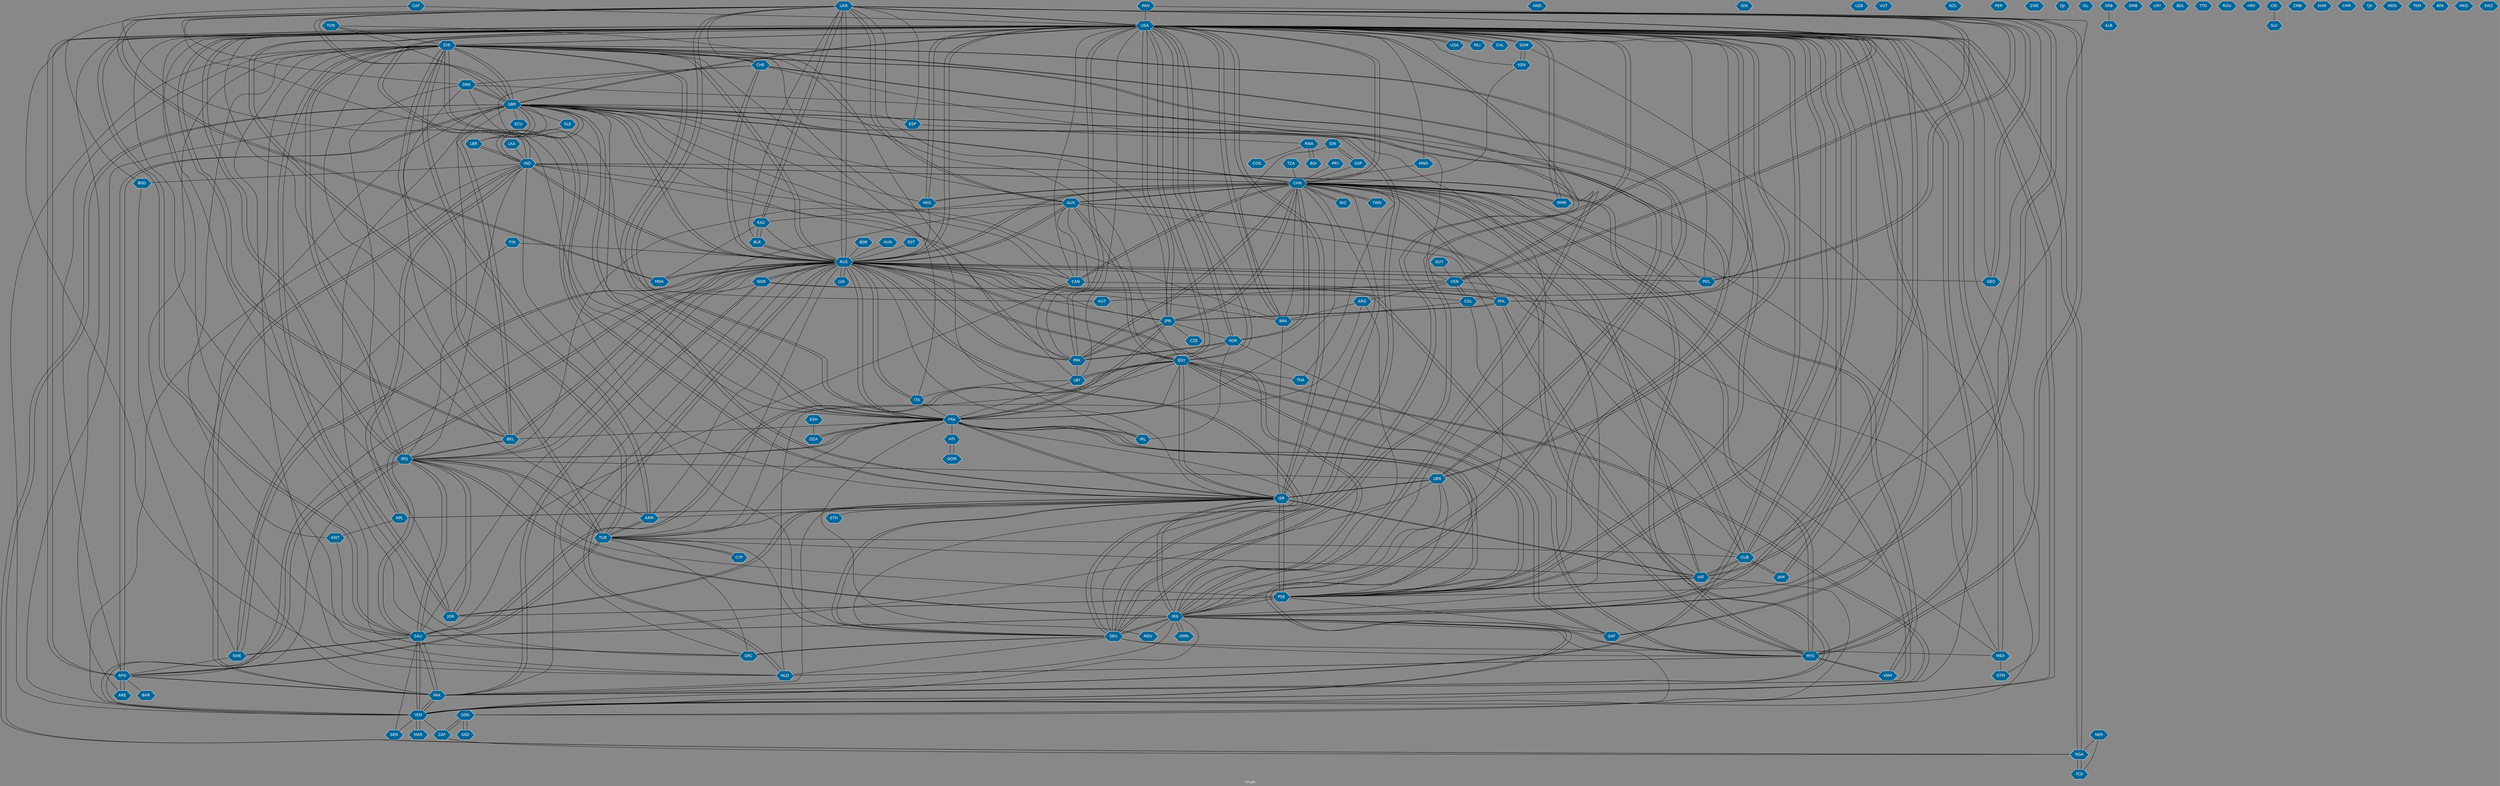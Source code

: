 // Countries together in item graph
graph {
	graph [bgcolor="#888888" fontcolor=white fontsize=12 label="Graph" outputorder=edgesfirst overlap=prism]
	node [color=white fillcolor="#006699" fontcolor=white fontname=Helvetica shape=hexagon style=filled]
	edge [arrowhead=open color=black fontcolor=white fontname=Courier fontsize=12]
		UKR [label=UKR]
		SYR [label=SYR]
		CHN [label=CHN]
		USA [label=USA]
		ISR [label=ISR]
		IRL [label=IRL]
		GRC [label=GRC]
		AUS [label=AUS]
		HKG [label=HKG]
		FRA [label=FRA]
		HTI [label=HTI]
		DOM [label=DOM]
		RUS [label=RUS]
		IND [label=IND]
		GBR [label=GBR]
		PAK [label=PAK]
		PRK [label=PRK]
		AFG [label=AFG]
		PSE [label=PSE]
		IRN [label=IRN]
		DEU [label=DEU]
		TUN [label=TUN]
		TUR [label=TUR]
		JOR [label=JOR]
		KEN [label=KEN]
		NPL [label=NPL]
		JPN [label=JPN]
		ITA [label=ITA]
		UGA [label=UGA]
		MYS [label=MYS]
		IRQ [label=IRQ]
		MEX [label=MEX]
		SOM [label=SOM]
		VAT [label=VAT]
		THA [label=THA]
		AUT [label=AUT]
		YEM [label=YEM]
		SAU [label=SAU]
		SEN [label=SEN]
		MMR [label=MMR]
		CAF [label=CAF]
		QAT [label=QAT]
		CAN [label=CAN]
		EGY [label=EGY]
		HND [label=HND]
		BGD [label=BGD]
		CUB [label=CUB]
		JAM [label=JAM]
		BRA [label=BRA]
		NGA [label=NGA]
		BEL [label=BEL]
		NLD [label=NLD]
		KOR [label=KOR]
		LBN [label=LBN]
		VEN [label=VEN]
		COL [label=COL]
		MNG [label=MNG]
		PHL [label=PHL]
		POL [label=POL]
		ETH [label=ETH]
		ARE [label=ARE]
		GIN [label=GIN]
		SGP [label=SGP]
		MDV [label=MDV]
		SSD [label=SSD]
		SDN [label=SDN]
		ARM [label=ARM]
		VNM [label=VNM]
		LBY [label=LBY]
		UZB [label=UZB]
		VUT [label=VUT]
		NZL [label=NZL]
		TWN [label=TWN]
		MAR [label=MAR]
		LBR [label=LBR]
		ZAF [label=ZAF]
		PER [label=PER]
		DNK [label=DNK]
		GEO [label=GEO]
		BDI [label=BDI]
		ESP [label=ESP]
		ZWE [label=ZWE]
		SWE [label=SWE]
		IDN [label=IDN]
		DJI [label=DJI]
		SLE [label=SLE]
		LVA [label=LVA]
		ISL [label=ISL]
		OMN [label=OMN]
		BGR [label=BGR]
		CHE [label=CHE]
		ECU [label=ECU]
		FIN [label=FIN]
		SRB [label=SRB]
		ALB [label=ALB]
		ARG [label=ARG]
		COG [label=COG]
		HUN [label=HUN]
		RWA [label=RWA]
		KWT [label=KWT]
		GMB [label=GMB]
		KAZ [label=KAZ]
		BLR [label=BLR]
		NOR [label=NOR]
		GTM [label=GTM]
		URY [label=URY]
		DZA [label=DZA]
		MLI [label=MLI]
		PRY [label=PRY]
		CHL [label=CHL]
		LKA [label=LKA]
		BOL [label=BOL]
		GUY [label=GUY]
		MDA [label=MDA]
		BHR [label=BHR]
		CZE [label=CZE]
		TTO [label=TTO]
		ROU [label=ROU]
		HRV [label=HRV]
		CYP [label=CYP]
		SLV [label=SLV]
		ZMB [label=ZMB]
		KHM [label=KHM]
		TCD [label=TCD]
		NIC [label=NIC]
		CMR [label=CMR]
		TJK [label=TJK]
		TZA [label=TZA]
		MDG [label=MDG]
		TKM [label=TKM]
		ESH [label=ESH]
		PAN [label=PAN]
		BFA [label=BFA]
		NER [label=NER]
		EST [label=EST]
		MKD [label=MKD]
		SWZ [label=SWZ]
		CRI [label=CRI]
			HKG -- USA [weight=1]
			AFG -- SYR [weight=1]
			LKA -- IND [weight=2]
			NPL -- KWT [weight=1]
			USA -- VAT [weight=6]
			GRC -- USA [weight=1]
			TCD -- NGA [weight=2]
			CAF -- FRA [weight=1]
			PAK -- NOR [weight=1]
			CHN -- IRQ [weight=1]
			AFG -- RUS [weight=1]
			CAN -- GBR [weight=1]
			IND -- JPN [weight=1]
			ESP -- RWA [weight=1]
			PHL -- NOR [weight=3]
			JPN -- PHL [weight=4]
			IND -- BGD [weight=1]
			IND -- CHN [weight=10]
			VNM -- CHN [weight=2]
			CHN -- PRK [weight=9]
			FRA -- YEM [weight=1]
			RUS -- GEO [weight=2]
			USA -- YEM [weight=5]
			IRQ -- FRA [weight=1]
			IRN -- AUS [weight=4]
			NLD -- MYS [weight=4]
			USA -- UKR [weight=20]
			SAU -- NOR [weight=2]
			YEM -- FRA [weight=4]
			KOR -- PRK [weight=6]
			NGA -- USA [weight=3]
			USA -- IRQ [weight=15]
			KOR -- USA [weight=3]
			EGY -- PSE [weight=3]
			IRQ -- BEL [weight=1]
			EGY -- YEM [weight=1]
			PHL -- PAK [weight=3]
			ARG -- IRN [weight=1]
			CHN -- IND [weight=3]
			TUN -- LBY [weight=1]
			USA -- SYR [weight=8]
			NLD -- UKR [weight=1]
			CAN -- CHN [weight=1]
			PSE -- EGY [weight=6]
			GBR -- IND [weight=1]
			KEN -- CHN [weight=1]
			MNG -- CHN [weight=2]
			USA -- TUR [weight=6]
			RUS -- BEL [weight=2]
			LBN -- SYR [weight=18]
			RUS -- PRK [weight=1]
			KAZ -- BLR [weight=1]
			RUS -- NLD [weight=1]
			FRA -- DNK [weight=1]
			TUR -- IRQ [weight=6]
			CUB -- VAT [weight=5]
			IRL -- FRA [weight=2]
			IRN -- SYR [weight=8]
			PSE -- USA [weight=5]
			SAU -- IRN [weight=7]
			SGP -- IDN [weight=1]
			KEN -- USA [weight=2]
			LBY -- ITA [weight=1]
			AFG -- ARE [weight=3]
			TUR -- ARM [weight=1]
			YEM -- SAU [weight=24]
			IRN -- RUS [weight=4]
			USA -- MYS [weight=4]
			NPL -- IND [weight=2]
			PAK -- PHL [weight=2]
			UKR -- JPN [weight=2]
			DNK -- IRQ [weight=2]
			CAN -- AUS [weight=1]
			USA -- JAM [weight=2]
			SGP -- CHN [weight=1]
			NLD -- USA [weight=1]
			PRK -- LBY [weight=1]
			FRA -- SYR [weight=2]
			MEX -- USA [weight=5]
			YEM -- IRQ [weight=1]
			IRN -- DEU [weight=3]
			IRQ -- PSE [weight=1]
			TUN -- SYR [weight=1]
			FRA -- IRL [weight=1]
			AUS -- UKR [weight=1]
			USA -- FRA [weight=2]
			FRA -- RUS [weight=1]
			DEU -- GBR [weight=1]
			SYR -- PSE [weight=1]
			POL -- RUS [weight=2]
			UKR -- ESP [weight=1]
			GBR -- USA [weight=2]
			BRA -- USA [weight=1]
			EGY -- SYR [weight=1]
			VAT -- SDN [weight=1]
			USA -- ISR [weight=12]
			SYR -- USA [weight=11]
			SYR -- IRQ [weight=17]
			ISR -- JOR [weight=1]
			AUS -- PRK [weight=1]
			RUS -- JPN [weight=2]
			RUS -- FRA [weight=5]
			ISR -- SYR [weight=9]
			IRQ -- AUS [weight=1]
			DNK -- GBR [weight=1]
			IRQ -- USA [weight=12]
			QAT -- EGY [weight=1]
			FRA -- IRQ [weight=2]
			USA -- IND [weight=17]
			NOR -- PHL [weight=2]
			CUB -- JAM [weight=1]
			SOM -- KEN [weight=2]
			AUS -- RUS [weight=1]
			CAN -- MEX [weight=1]
			YEM -- SEN [weight=1]
			USA -- VEN [weight=1]
			RUS -- BLR [weight=1]
			TUR -- CYP [weight=1]
			MDA -- UKR [weight=2]
			COL -- USA [weight=1]
			POL -- UKR [weight=3]
			CHN -- MYS [weight=14]
			PRK -- RUS [weight=4]
			TUR -- RUS [weight=1]
			IND -- LBR [weight=1]
			IND -- DEU [weight=1]
			IND -- NPL [weight=1]
			SLE -- LBR [weight=1]
			TUR -- SYR [weight=19]
			DEU -- MEX [weight=1]
			CAN -- USA [weight=1]
			GBR -- YEM [weight=2]
			TUR -- ISR [weight=1]
			FRA -- MDV [weight=1]
			SAU -- SWE [weight=3]
			PSE -- FRA [weight=1]
			ISR -- FRA [weight=5]
			TUR -- DEU [weight=1]
			CHN -- VAT [weight=1]
			USA -- NGA [weight=2]
			KWT -- SYR [weight=2]
			PHL -- USA [weight=1]
			NPL -- ISR [weight=1]
			GUY -- VEN [weight=1]
			ISR -- IRN [weight=13]
			SYR -- LBN [weight=15]
			HKG -- RUS [weight=2]
			RUS -- IRN [weight=6]
			RUS -- ISR [weight=1]
			RUS -- MYS [weight=2]
			ISR -- UKR [weight=2]
			ISR -- PAK [weight=1]
			RUS -- BRA [weight=1]
			PAK -- CHN [weight=2]
			VNM -- MYS [weight=3]
			GBR -- GRC [weight=1]
			TUR -- USA [weight=2]
			CUB -- IRN [weight=1]
			SYR -- IRN [weight=9]
			USA -- IRN [weight=13]
			COL -- RUS [weight=1]
			SYR -- BEL [weight=1]
			UKR -- VEN [weight=1]
			BEL -- USA [weight=1]
			UKR -- DNK [weight=1]
			COL -- CUB [weight=1]
			EGY -- QAT [weight=1]
			DNK -- BEL [weight=2]
			VAT -- PSE [weight=10]
			IRN -- MYS [weight=1]
			PAK -- GBR [weight=1]
			EGY -- ISR [weight=2]
			DEU -- CHN [weight=1]
			RUS -- IND [weight=2]
			VEN -- CHE [weight=1]
			GBR -- HKG [weight=1]
			IRQ -- RUS [weight=1]
			JPN -- FRA [weight=1]
			JPN -- PRK [weight=5]
			BLR -- UKR [weight=1]
			GBR -- SLE [weight=1]
			CHN -- JPN [weight=7]
			KWT -- SAU [weight=1]
			IRQ -- SAU [weight=2]
			IRQ -- SYR [weight=22]
			PSE -- ISR [weight=208]
			ISR -- USA [weight=10]
			DEU -- GRC [weight=7]
			UKR -- MDA [weight=1]
			GBR -- RUS [weight=3]
			KEN -- SOM [weight=6]
			MYS -- UKR [weight=11]
			BEL -- GBR [weight=1]
			POL -- USA [weight=2]
			USA -- KOR [weight=4]
			GBR -- AUS [weight=1]
			GBR -- SYR [weight=7]
			USA -- LBN [weight=3]
			BGR -- RUS [weight=3]
			ISR -- PSE [weight=207]
			IND -- PAK [weight=17]
			MYS -- AUS [weight=1]
			RUS -- EGY [weight=1]
			SWE -- AFG [weight=2]
			MYS -- IRN [weight=1]
			NLD -- RUS [weight=1]
			CRI -- SLV [weight=1]
			AUS -- EGY [weight=1]
			SRB -- ALB [weight=1]
			SYR -- JOR [weight=6]
			CHN -- MMR [weight=1]
			NLD -- SYR [weight=1]
			SYR -- ITA [weight=1]
			JAM -- CUB [weight=1]
			USA -- BGD [weight=1]
			USA -- JPN [weight=15]
			CAN -- SYR [weight=2]
			USA -- MEX [weight=2]
			PSE -- IRN [weight=1]
			PRK -- KOR [weight=7]
			JOR -- USA [weight=1]
			IRN -- SAU [weight=6]
			LBY -- EGY [weight=3]
			NGA -- TCD [weight=1]
			USA -- DEU [weight=5]
			JOR -- PSE [weight=1]
			VEN -- CUB [weight=1]
			UKR -- DEU [weight=5]
			RUS -- VEN [weight=1]
			USA -- UGA [weight=2]
			SWE -- SAU [weight=1]
			RUS -- LVA [weight=2]
			IRN -- MDV [weight=1]
			NER -- NGA [weight=1]
			SSD -- SDN [weight=11]
			LBN -- USA [weight=1]
			GBR -- LBR [weight=1]
			JPN -- KOR [weight=2]
			FRA -- TUR [weight=1]
			IRQ -- YEM [weight=1]
			MDA -- RUS [weight=4]
			SAU -- PAK [weight=3]
			USA -- PHL [weight=2]
			CHE -- UKR [weight=2]
			USA -- CUB [weight=18]
			IND -- YEM [weight=1]
			BEL -- RUS [weight=1]
			SAU -- LBN [weight=2]
			CUB -- USA [weight=19]
			GBR -- ECU [weight=1]
			FIN -- RUS [weight=5]
			GRC -- DEU [weight=2]
			USA -- CHN [weight=25]
			CHN -- VNM [weight=2]
			RUS -- NOR [weight=1]
			FRA -- UKR [weight=1]
			FRA -- LBY [weight=1]
			CHN -- HKG [weight=18]
			ISR -- ETH [weight=1]
			IRN -- SDN [weight=2]
			SYR -- TUR [weight=22]
			VEN -- USA [weight=2]
			PSE -- LBN [weight=2]
			CHE -- RUS [weight=1]
			SAU -- YEM [weight=38]
			VAT -- USA [weight=5]
			CHE -- SYR [weight=7]
			ARM -- TUR [weight=4]
			TUR -- CUB [weight=1]
			AFG -- GBR [weight=4]
			CHN -- PAK [weight=1]
			CHN -- CAN [weight=3]
			USA -- SOM [weight=2]
			IRN -- QAT [weight=1]
			IND -- GBR [weight=1]
			SYR -- ISR [weight=14]
			IRN -- UKR [weight=1]
			ISR -- DEU [weight=1]
			RUS -- DEU [weight=5]
			JOR -- SYR [weight=5]
			TUR -- EGY [weight=1]
			DOM -- HTI [weight=4]
			EST -- RUS [weight=1]
			NIC -- CHN [weight=2]
			PSE -- JOR [weight=1]
			PAK -- IND [weight=14]
			PRK -- USA [weight=14]
			CHE -- DNK [weight=1]
			SAU -- SYR [weight=1]
			PAK -- YEM [weight=4]
			GBR -- BEL [weight=1]
			USA -- GEO [weight=1]
			ARE -- USA [weight=3]
			PRK -- GBR [weight=1]
			ISR -- CHN [weight=1]
			ITA -- FRA [weight=1]
			USA -- BEL [weight=2]
			USA -- AFG [weight=15]
			UKR -- KAZ [weight=2]
			IRN -- LBN [weight=2]
			GTM -- USA [weight=1]
			QAT -- USA [weight=2]
			ARM -- RUS [weight=1]
			LVA -- RUS [weight=1]
			AUS -- KAZ [weight=1]
			ISR -- ARM [weight=2]
			IND -- USA [weight=15]
			CHN -- AUS [weight=6]
			YEM -- SYR [weight=1]
			CHN -- TWN [weight=1]
			ISR -- VAT [weight=3]
			YEM -- IRN [weight=3]
			YEM -- EGY [weight=1]
			MDA -- KAZ [weight=1]
			DZA -- FRA [weight=1]
			IND -- BRA [weight=1]
			EGY -- USA [weight=2]
			RUS -- POL [weight=2]
			GBR -- IRL [weight=1]
			USA -- MNG [weight=1]
			PAK -- AFG [weight=9]
			DEU -- MYS [weight=1]
			AUT -- CHE [weight=1]
			KOR -- CHN [weight=4]
			IDN -- BRA [weight=1]
			SYR -- RUS [weight=4]
			TUN -- GBR [weight=2]
			FRA -- USA [weight=1]
			RWA -- BDI [weight=2]
			RUS -- CAN [weight=2]
			IRN -- IRQ [weight=8]
			JPN -- CZE [weight=1]
			USA -- CHL [weight=1]
			CAN -- PRK [weight=1]
			CHN -- FRA [weight=1]
			SWE -- RUS [weight=2]
			IRN -- CHN [weight=2]
			CHE -- IRN [weight=2]
			UKR -- GBR [weight=8]
			DEU -- NLD [weight=1]
			THA -- CHN [weight=1]
			IRQ -- JOR [weight=2]
			POL -- DNK [weight=1]
			HTI -- DOM [weight=1]
			AFG -- IRQ [weight=1]
			SYR -- FRA [weight=3]
			RUS -- UKR [weight=277]
			IRN -- USA [weight=16]
			FRA -- PSE [weight=1]
			USA -- PSE [weight=1]
			IRN -- GBR [weight=1]
			COL -- BRA [weight=1]
			USA -- QAT [weight=1]
			USA -- BRA [weight=1]
			CHN -- KOR [weight=3]
			USA -- PAK [weight=9]
			VEN -- AUT [weight=1]
			IRL -- KOR [weight=1]
			DEU -- UKR [weight=8]
			UKR -- RUS [weight=278]
			EGY -- SAU [weight=1]
			RUS -- KAZ [weight=3]
			USA -- EGY [weight=4]
			VEN -- ARG [weight=1]
			PSE -- QAT [weight=1]
			GBR -- DNK [weight=1]
			PSE -- SYR [weight=3]
			VEN -- COL [weight=1]
			PAN -- CUB [weight=1]
			BLR -- KAZ [weight=2]
			RUS -- CHE [weight=2]
			NGA -- GBR [weight=1]
			HUN -- RUS [weight=1]
			USA -- SAU [weight=5]
			TZA -- CHN [weight=1]
			AFG -- TUR [weight=2]
			SYR -- ARM [weight=1]
			ARE -- AFG [weight=1]
			RUS -- USA [weight=32]
			ARG -- BRA [weight=1]
			GBR -- NGA [weight=1]
			USA -- MMR [weight=3]
			CHN -- NIC [weight=1]
			IRN -- OMN [weight=1]
			FRA -- ISR [weight=7]
			BRA -- CHN [weight=1]
			ISR -- EGY [weight=4]
			AUS -- CHN [weight=3]
			SYR -- GBR [weight=6]
			IRQ -- TUR [weight=8]
			RUS -- PAK [weight=3]
			RUS -- CHN [weight=8]
			YEM -- MAR [weight=1]
			NER -- TCD [weight=1]
			MMR -- CHN [weight=1]
			FRA -- BEL [weight=4]
			UKR -- FRA [weight=1]
			SAU -- EGY [weight=1]
			BGD -- SWE [weight=1]
			PRK -- CHN [weight=6]
			GBR -- PSE [weight=1]
			RUS -- AUS [weight=2]
			JAM -- USA [weight=1]
			CYP -- TUR [weight=1]
			MYS -- USA [weight=3]
			MYS -- RUS [weight=2]
			VAT -- TUR [weight=2]
			UKR -- AUS [weight=1]
			PHL -- JPN [weight=2]
			IRQ -- LBN [weight=4]
			IND -- MYS [weight=6]
			AFG -- USA [weight=17]
			UKR -- IRN [weight=1]
			CAF -- USA [weight=1]
			USA -- LBY [weight=1]
			EGY -- AUS [weight=3]
			PSE -- VAT [weight=5]
			KAZ -- UKR [weight=1]
			IRN -- ISR [weight=18]
			MYS -- CHN [weight=13]
			VEN -- UKR [weight=1]
			SAU -- RUS [weight=1]
			FIN -- SWE [weight=1]
			SDN -- SSD [weight=13]
			JPN -- CHN [weight=10]
			MYS -- VNM [weight=1]
			PSE -- GBR [weight=2]
			YEM -- PAK [weight=2]
			UKR -- MYS [weight=10]
			ARM -- SYR [weight=2]
			TWN -- CHN [weight=2]
			JOR -- IRQ [weight=1]
			DEU -- RUS [weight=6]
			JPN -- USA [weight=13]
			IRQ -- IRN [weight=19]
			CHN -- USA [weight=21]
			GRC -- TUR [weight=1]
			CHN -- GBR [weight=1]
			NOR -- RUS [weight=1]
			GBR -- CHN [weight=2]
			TUR -- AFG [weight=1]
			RUS -- SYR [weight=8]
			BLR -- RUS [weight=1]
			UGA -- USA [weight=1]
			ARM -- USA [weight=1]
			GBR -- ISR [weight=4]
			COL -- VEN [weight=1]
			FRA -- HTI [weight=1]
			GBR -- DEU [weight=1]
			RUS -- MDA [weight=1]
			YEM -- ZAF [weight=5]
			ISR -- LBN [weight=12]
			UKR -- USA [weight=19]
			USA -- RUS [weight=35]
			AFG -- BHR [weight=1]
			HKG -- CHN [weight=20]
			IRQ -- IND [weight=1]
			IDN -- SGP [weight=1]
			VAT -- ISR [weight=4]
			CAN -- SAU [weight=1]
			GBR -- IRQ [weight=5]
			CHN -- CUB [weight=2]
			CUB -- CHN [weight=2]
			RUS -- MEX [weight=1]
			DEU -- FRA [weight=1]
			RUS -- GBR [weight=6]
			ITA -- RUS [weight=1]
			BRA -- ISR [weight=1]
			PAK -- USA [weight=6]
			UKR -- POL [weight=1]
			GRC -- SYR [weight=1]
			LBR -- IND [weight=1]
			BDI -- RWA [weight=1]
			GBR -- FRA [weight=3]
			GBR -- AFG [weight=9]
			ZAF -- SDN [weight=4]
			FRA -- DZA [weight=1]
			MEX -- GTM [weight=1]
			PAN -- USA [weight=1]
			MLI -- USA [weight=2]
			DEU -- IRN [weight=3]
			ISR -- GBR [weight=5]
			SAU -- IRQ [weight=1]
			MMR -- USA [weight=7]
			PSE -- UKR [weight=1]
			GEO -- UKR [weight=2]
			VAT -- KOR [weight=3]
			SYR -- CHE [weight=2]
			ISR -- NPL [weight=2]
			VAT -- CUB [weight=1]
			EGY -- LBY [weight=5]
			SDN -- ZAF [weight=2]
			ARG -- NLD [weight=1]
			DEU -- ISR [weight=2]
			USA -- PRK [weight=14]
			NOR -- PAK [weight=4]
			FRA -- JPN [weight=2]
			USA -- HKG [weight=2]
			USA -- MLI [weight=1]
			MYS -- NLD [weight=2]
			RUS -- SWE [weight=1]
			EGY -- RUS [weight=2]
			SAU -- SEN [weight=1]
			KOR -- EGY [weight=1]
			OMN -- IRN [weight=1]
			LBN -- ISR [weight=14]
			VAT -- CHN [weight=1]
			UKR -- GEO [weight=2]
			IND -- RUS [weight=2]
			SOM -- YEM [weight=1]
			PRY -- CHN [weight=1]
			MAR -- YEM [weight=2]
			GBR -- UKR [weight=5]
			BEL -- IRQ [weight=1]
			RWA -- COG [weight=1]
			YEM -- USA [weight=1]
			JOR -- ISR [weight=4]
			CHN -- PHL [weight=3]
			CHN -- RUS [weight=9]
			RUS -- ITA [weight=1]
			MYS -- IND [weight=1]
			SOM -- USA [weight=2]
			DEU -- USA [weight=3]
			PAK -- SAU [weight=2]
			GBR -- ESP [weight=1]
			RUS -- SAU [weight=2]
			PHL -- CHN [weight=3]
			IRN -- PAK [weight=1]
			ESH -- DZA [weight=1]
			EGY -- THA [weight=1]
			PRK -- JPN [weight=4]
			YEM -- CHN [weight=1]
			IRN -- CHE [weight=1]
			USA -- GBR [weight=8]
			AFG -- PAK [weight=4]
			FRA -- EGY [weight=1]
			RUS -- GRC [weight=1]
			SAU -- USA [weight=4]
			ZAF -- NGA [weight=1]
			AUS -- MYS [weight=7]
}